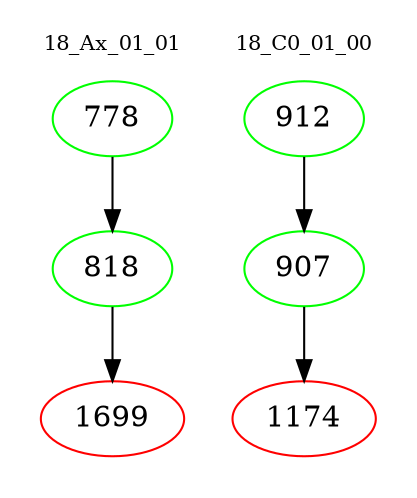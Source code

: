 digraph{
subgraph cluster_0 {
color = white
label = "18_Ax_01_01";
fontsize=10;
T0_778 [label="778", color="green"]
T0_778 -> T0_818 [color="black"]
T0_818 [label="818", color="green"]
T0_818 -> T0_1699 [color="black"]
T0_1699 [label="1699", color="red"]
}
subgraph cluster_1 {
color = white
label = "18_C0_01_00";
fontsize=10;
T1_912 [label="912", color="green"]
T1_912 -> T1_907 [color="black"]
T1_907 [label="907", color="green"]
T1_907 -> T1_1174 [color="black"]
T1_1174 [label="1174", color="red"]
}
}
